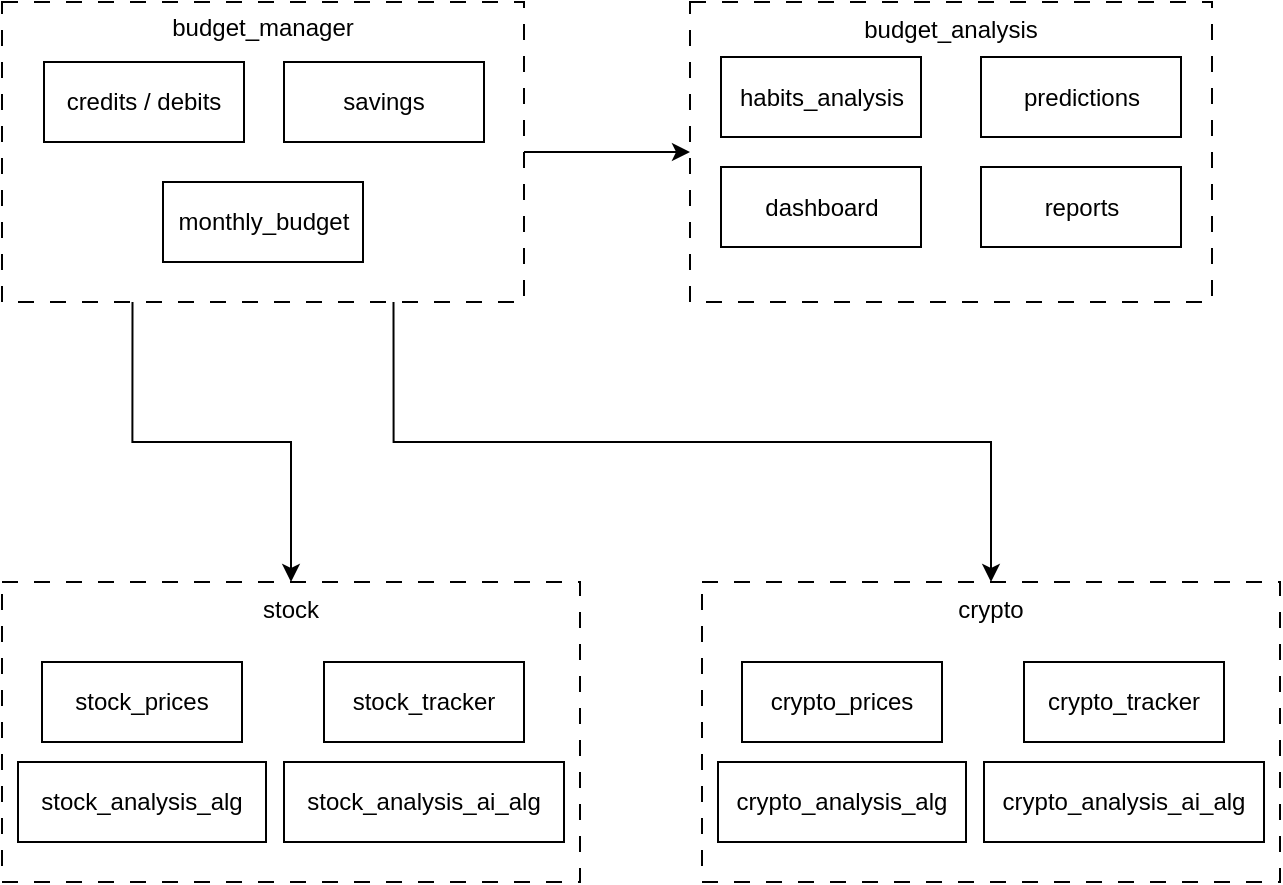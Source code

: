 <mxfile version="24.3.1" type="device">
  <diagram name="Strona-1" id="70gGhImr7tqJyxK9spMB">
    <mxGraphModel dx="1434" dy="746" grid="1" gridSize="10" guides="1" tooltips="1" connect="1" arrows="1" fold="1" page="1" pageScale="1" pageWidth="827" pageHeight="1169" math="0" shadow="0">
      <root>
        <mxCell id="0" />
        <mxCell id="1" parent="0" />
        <mxCell id="FrG4RJ89-dC1UEQUiTh_-10" value="budget_analysis" style="whiteSpace=wrap;html=1;align=center;verticalAlign=top;dashed=1;dashPattern=8 8;" vertex="1" parent="1">
          <mxGeometry x="414" y="70" width="261" height="150" as="geometry" />
        </mxCell>
        <mxCell id="FrG4RJ89-dC1UEQUiTh_-11" style="edgeStyle=orthogonalEdgeStyle;rounded=0;orthogonalLoop=1;jettySize=auto;html=1;entryX=0;entryY=0.5;entryDx=0;entryDy=0;" edge="1" parent="1" source="FrG4RJ89-dC1UEQUiTh_-1" target="FrG4RJ89-dC1UEQUiTh_-10">
          <mxGeometry relative="1" as="geometry" />
        </mxCell>
        <mxCell id="FrG4RJ89-dC1UEQUiTh_-32" style="edgeStyle=orthogonalEdgeStyle;rounded=0;orthogonalLoop=1;jettySize=auto;html=1;exitX=0.25;exitY=1;exitDx=0;exitDy=0;entryX=0.5;entryY=0;entryDx=0;entryDy=0;" edge="1" parent="1" source="FrG4RJ89-dC1UEQUiTh_-1" target="FrG4RJ89-dC1UEQUiTh_-15">
          <mxGeometry relative="1" as="geometry" />
        </mxCell>
        <mxCell id="FrG4RJ89-dC1UEQUiTh_-33" style="edgeStyle=orthogonalEdgeStyle;rounded=0;orthogonalLoop=1;jettySize=auto;html=1;exitX=0.75;exitY=1;exitDx=0;exitDy=0;entryX=0.5;entryY=0;entryDx=0;entryDy=0;" edge="1" parent="1" source="FrG4RJ89-dC1UEQUiTh_-1" target="FrG4RJ89-dC1UEQUiTh_-27">
          <mxGeometry relative="1" as="geometry" />
        </mxCell>
        <mxCell id="FrG4RJ89-dC1UEQUiTh_-1" value="&lt;p style=&quot;line-height: 100%; margin-top: 0px; margin-bottom: 20px;&quot;&gt;budget_manager&lt;/p&gt;" style="whiteSpace=wrap;html=1;align=center;verticalAlign=top;dashed=1;dashPattern=8 8;" vertex="1" parent="1">
          <mxGeometry x="70" y="70" width="261" height="150" as="geometry" />
        </mxCell>
        <mxCell id="FrG4RJ89-dC1UEQUiTh_-4" value="credits / debits" style="rounded=0;whiteSpace=wrap;html=1;" vertex="1" parent="1">
          <mxGeometry x="91" y="100" width="100" height="40" as="geometry" />
        </mxCell>
        <mxCell id="FrG4RJ89-dC1UEQUiTh_-5" value="predictions" style="rounded=0;whiteSpace=wrap;html=1;" vertex="1" parent="1">
          <mxGeometry x="559.5" y="97.5" width="100" height="40" as="geometry" />
        </mxCell>
        <mxCell id="FrG4RJ89-dC1UEQUiTh_-6" value="habits_analysis" style="rounded=0;whiteSpace=wrap;html=1;" vertex="1" parent="1">
          <mxGeometry x="429.5" y="97.5" width="100" height="40" as="geometry" />
        </mxCell>
        <mxCell id="FrG4RJ89-dC1UEQUiTh_-8" value="savings&lt;span style=&quot;color: rgba(0, 0, 0, 0); font-family: monospace; font-size: 0px; text-align: start; text-wrap: nowrap;&quot;&gt;%3CmxGraphModel%3E%3Croot%3E%3CmxCell%20id%3D%220%22%2F%3E%3CmxCell%20id%3D%221%22%20parent%3D%220%22%2F%3E%3CmxCell%20id%3D%222%22%20value%3D%22credits%20%2F%20debits%22%20style%3D%22rounded%3D0%3BwhiteSpace%3Dwrap%3Bhtml%3D1%3B%22%20vertex%3D%221%22%20parent%3D%221%22%3E%3CmxGeometry%20x%3D%22270%22%20y%3D%22150%22%20width%3D%22100%22%20height%3D%2240%22%20as%3D%22geometry%22%2F%3E%3C%2FmxCell%3E%3C%2Froot%3E%3C%2FmxGraphModel%3E&lt;/span&gt;" style="rounded=0;whiteSpace=wrap;html=1;" vertex="1" parent="1">
          <mxGeometry x="211" y="100" width="100" height="40" as="geometry" />
        </mxCell>
        <mxCell id="FrG4RJ89-dC1UEQUiTh_-9" value="monthly_budget" style="rounded=0;whiteSpace=wrap;html=1;" vertex="1" parent="1">
          <mxGeometry x="150.5" y="160" width="100" height="40" as="geometry" />
        </mxCell>
        <mxCell id="FrG4RJ89-dC1UEQUiTh_-13" value="dashboard" style="rounded=0;whiteSpace=wrap;html=1;" vertex="1" parent="1">
          <mxGeometry x="429.5" y="152.5" width="100" height="40" as="geometry" />
        </mxCell>
        <mxCell id="FrG4RJ89-dC1UEQUiTh_-14" value="reports" style="rounded=0;whiteSpace=wrap;html=1;" vertex="1" parent="1">
          <mxGeometry x="559.5" y="152.5" width="100" height="40" as="geometry" />
        </mxCell>
        <mxCell id="FrG4RJ89-dC1UEQUiTh_-15" value="stock" style="whiteSpace=wrap;html=1;align=center;verticalAlign=top;dashed=1;dashPattern=8 8;" vertex="1" parent="1">
          <mxGeometry x="70" y="360" width="289" height="150" as="geometry" />
        </mxCell>
        <mxCell id="FrG4RJ89-dC1UEQUiTh_-23" value="stock_tracker" style="rounded=0;whiteSpace=wrap;html=1;" vertex="1" parent="1">
          <mxGeometry x="231" y="400" width="100" height="40" as="geometry" />
        </mxCell>
        <mxCell id="FrG4RJ89-dC1UEQUiTh_-24" value="stock_analysis_alg" style="rounded=0;whiteSpace=wrap;html=1;" vertex="1" parent="1">
          <mxGeometry x="78" y="450" width="124" height="40" as="geometry" />
        </mxCell>
        <mxCell id="FrG4RJ89-dC1UEQUiTh_-25" value="stock_prices" style="rounded=0;whiteSpace=wrap;html=1;" vertex="1" parent="1">
          <mxGeometry x="90" y="400" width="100" height="40" as="geometry" />
        </mxCell>
        <mxCell id="FrG4RJ89-dC1UEQUiTh_-26" value="stock_analysis_ai_alg" style="rounded=0;whiteSpace=wrap;html=1;" vertex="1" parent="1">
          <mxGeometry x="211" y="450" width="140" height="40" as="geometry" />
        </mxCell>
        <mxCell id="FrG4RJ89-dC1UEQUiTh_-27" value="crypto" style="whiteSpace=wrap;html=1;align=center;verticalAlign=top;dashed=1;dashPattern=8 8;" vertex="1" parent="1">
          <mxGeometry x="420" y="360" width="289" height="150" as="geometry" />
        </mxCell>
        <mxCell id="FrG4RJ89-dC1UEQUiTh_-28" value="crypto_tracker" style="rounded=0;whiteSpace=wrap;html=1;" vertex="1" parent="1">
          <mxGeometry x="581" y="400" width="100" height="40" as="geometry" />
        </mxCell>
        <mxCell id="FrG4RJ89-dC1UEQUiTh_-29" value="crypto_analysis_alg" style="rounded=0;whiteSpace=wrap;html=1;" vertex="1" parent="1">
          <mxGeometry x="428" y="450" width="124" height="40" as="geometry" />
        </mxCell>
        <mxCell id="FrG4RJ89-dC1UEQUiTh_-30" value="crypto_prices" style="rounded=0;whiteSpace=wrap;html=1;" vertex="1" parent="1">
          <mxGeometry x="440" y="400" width="100" height="40" as="geometry" />
        </mxCell>
        <mxCell id="FrG4RJ89-dC1UEQUiTh_-31" value="crypto_analysis_ai_alg" style="rounded=0;whiteSpace=wrap;html=1;" vertex="1" parent="1">
          <mxGeometry x="561" y="450" width="140" height="40" as="geometry" />
        </mxCell>
      </root>
    </mxGraphModel>
  </diagram>
</mxfile>

